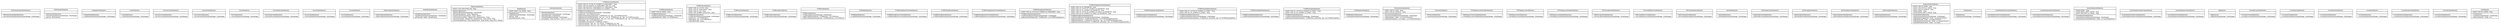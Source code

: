 #!/usr/local/bin/dot
#
# Class diagram 
# Generated by UMLGraph version R5_6-24-gf6e263 (http://www.umlgraph.org/)
#

digraph G {
	edge [fontname="arial",fontsize=10,labelfontname="arial",labelfontsize=10];
	node [fontname="arial",fontsize=10,shape=plaintext];
	nodesep=0.25;
	ranksep=0.5;
	// gov.sandia.cf.dao.impl.ARGParametersQoIOptionRepository
	c8665 [label=<<table title="gov.sandia.cf.dao.impl.ARGParametersQoIOptionRepository" border="0" cellborder="1" cellspacing="0" cellpadding="2" port="p" href="./ARGParametersQoIOptionRepository.html">
		<tr><td><table border="0" cellspacing="0" cellpadding="1">
<tr><td align="center" balign="center"> ARGParametersQoIOptionRepository </td></tr>
		</table></td></tr>
		<tr><td><table border="0" cellspacing="0" cellpadding="1">
<tr><td align="left" balign="left">  </td></tr>
		</table></td></tr>
		<tr><td><table border="0" cellspacing="0" cellpadding="1">
<tr><td align="left" balign="left"> + ARGParametersQoIOptionRepository() </td></tr>
<tr><td align="left" balign="left"> + ARGParametersQoIOptionRepository(entityManager : EntityManager) </td></tr>
		</table></td></tr>
		</table>>, URL="./ARGParametersQoIOptionRepository.html", fontname="arial", fontcolor="black", fontsize=10.0];
	// gov.sandia.cf.dao.impl.ARGParametersRepository
	c8666 [label=<<table title="gov.sandia.cf.dao.impl.ARGParametersRepository" border="0" cellborder="1" cellspacing="0" cellpadding="2" port="p" href="./ARGParametersRepository.html">
		<tr><td><table border="0" cellspacing="0" cellpadding="1">
<tr><td align="center" balign="center"> ARGParametersRepository </td></tr>
		</table></td></tr>
		<tr><td><table border="0" cellspacing="0" cellpadding="1">
<tr><td align="left" balign="left">  </td></tr>
		</table></td></tr>
		<tr><td><table border="0" cellspacing="0" cellpadding="1">
<tr><td align="left" balign="left"> + ARGParametersRepository() </td></tr>
<tr><td align="left" balign="left"> + ARGParametersRepository(entityManager : EntityManager) </td></tr>
<tr><td align="left" balign="left"> + getFirst() : ARGParameters </td></tr>
		</table></td></tr>
		</table>>, URL="./ARGParametersRepository.html", fontname="arial", fontcolor="black", fontsize=10.0];
	// gov.sandia.cf.dao.impl.ConfigurationFileRepository
	c8667 [label=<<table title="gov.sandia.cf.dao.impl.ConfigurationFileRepository" border="0" cellborder="1" cellspacing="0" cellpadding="2" port="p" href="./ConfigurationFileRepository.html">
		<tr><td><table border="0" cellspacing="0" cellpadding="1">
<tr><td align="center" balign="center"> ConfigurationFileRepository </td></tr>
		</table></td></tr>
		<tr><td><table border="0" cellspacing="0" cellpadding="1">
<tr><td align="left" balign="left">  </td></tr>
		</table></td></tr>
		<tr><td><table border="0" cellspacing="0" cellpadding="1">
<tr><td align="left" balign="left"> + ConfigurationFileRepository() </td></tr>
<tr><td align="left" balign="left"> + ConfigurationFileRepository(entityManager : EntityManager) </td></tr>
		</table></td></tr>
		</table>>, URL="./ConfigurationFileRepository.html", fontname="arial", fontcolor="black", fontsize=10.0];
	// gov.sandia.cf.dao.impl.CriterionRepository
	c8668 [label=<<table title="gov.sandia.cf.dao.impl.CriterionRepository" border="0" cellborder="1" cellspacing="0" cellpadding="2" port="p" href="./CriterionRepository.html">
		<tr><td><table border="0" cellspacing="0" cellpadding="1">
<tr><td align="center" balign="center"> CriterionRepository </td></tr>
		</table></td></tr>
		<tr><td><table border="0" cellspacing="0" cellpadding="1">
<tr><td align="left" balign="left">  </td></tr>
		</table></td></tr>
		<tr><td><table border="0" cellspacing="0" cellpadding="1">
<tr><td align="left" balign="left"> + CriterionRepository() </td></tr>
<tr><td align="left" balign="left"> + CriterionRepository(entityManager : EntityManager) </td></tr>
		</table></td></tr>
		</table>>, URL="./CriterionRepository.html", fontname="arial", fontcolor="black", fontsize=10.0];
	// gov.sandia.cf.dao.impl.DecisionConstraintRepository
	c8669 [label=<<table title="gov.sandia.cf.dao.impl.DecisionConstraintRepository" border="0" cellborder="1" cellspacing="0" cellpadding="2" port="p" href="./DecisionConstraintRepository.html">
		<tr><td><table border="0" cellspacing="0" cellpadding="1">
<tr><td align="center" balign="center"> DecisionConstraintRepository </td></tr>
		</table></td></tr>
		<tr><td><table border="0" cellspacing="0" cellpadding="1">
<tr><td align="left" balign="left">  </td></tr>
		</table></td></tr>
		<tr><td><table border="0" cellspacing="0" cellpadding="1">
<tr><td align="left" balign="left"> + DecisionConstraintRepository() </td></tr>
<tr><td align="left" balign="left"> + DecisionConstraintRepository(entityManager : EntityManager) </td></tr>
		</table></td></tr>
		</table>>, URL="./DecisionConstraintRepository.html", fontname="arial", fontcolor="black", fontsize=10.0];
	// gov.sandia.cf.dao.impl.DecisionParamRepository
	c8670 [label=<<table title="gov.sandia.cf.dao.impl.DecisionParamRepository" border="0" cellborder="1" cellspacing="0" cellpadding="2" port="p" href="./DecisionParamRepository.html">
		<tr><td><table border="0" cellspacing="0" cellpadding="1">
<tr><td align="center" balign="center"> DecisionParamRepository </td></tr>
		</table></td></tr>
		<tr><td><table border="0" cellspacing="0" cellpadding="1">
<tr><td align="left" balign="left">  </td></tr>
		</table></td></tr>
		<tr><td><table border="0" cellspacing="0" cellpadding="1">
<tr><td align="left" balign="left"> + DecisionParamRepository() </td></tr>
<tr><td align="left" balign="left"> + DecisionParamRepository(entityManager : EntityManager) </td></tr>
		</table></td></tr>
		</table>>, URL="./DecisionParamRepository.html", fontname="arial", fontcolor="black", fontsize=10.0];
	// gov.sandia.cf.dao.impl.DecisionRepository
	c8671 [label=<<table title="gov.sandia.cf.dao.impl.DecisionRepository" border="0" cellborder="1" cellspacing="0" cellpadding="2" port="p" href="./DecisionRepository.html">
		<tr><td><table border="0" cellspacing="0" cellpadding="1">
<tr><td align="center" balign="center"> DecisionRepository </td></tr>
		</table></td></tr>
		<tr><td><table border="0" cellspacing="0" cellpadding="1">
<tr><td align="left" balign="left">  </td></tr>
		</table></td></tr>
		<tr><td><table border="0" cellspacing="0" cellpadding="1">
<tr><td align="left" balign="left"> + DecisionRepository() </td></tr>
<tr><td align="left" balign="left"> + DecisionRepository(entityManager : EntityManager) </td></tr>
		</table></td></tr>
		</table>>, URL="./DecisionRepository.html", fontname="arial", fontcolor="black", fontsize=10.0];
	// gov.sandia.cf.dao.impl.DecisionSelectValueRepository
	c8672 [label=<<table title="gov.sandia.cf.dao.impl.DecisionSelectValueRepository" border="0" cellborder="1" cellspacing="0" cellpadding="2" port="p" href="./DecisionSelectValueRepository.html">
		<tr><td><table border="0" cellspacing="0" cellpadding="1">
<tr><td align="center" balign="center"> DecisionSelectValueRepository </td></tr>
		</table></td></tr>
		<tr><td><table border="0" cellspacing="0" cellpadding="1">
<tr><td align="left" balign="left">  </td></tr>
		</table></td></tr>
		<tr><td><table border="0" cellspacing="0" cellpadding="1">
<tr><td align="left" balign="left"> + DecisionSelectValueRepository() </td></tr>
<tr><td align="left" balign="left"> + DecisionSelectValueRepository(entityManager : EntityManager) </td></tr>
		</table></td></tr>
		</table>>, URL="./DecisionSelectValueRepository.html", fontname="arial", fontcolor="black", fontsize=10.0];
	// gov.sandia.cf.dao.impl.DecisionValueRepository
	c8673 [label=<<table title="gov.sandia.cf.dao.impl.DecisionValueRepository" border="0" cellborder="1" cellspacing="0" cellpadding="2" port="p" href="./DecisionValueRepository.html">
		<tr><td><table border="0" cellspacing="0" cellpadding="1">
<tr><td align="center" balign="center"> DecisionValueRepository </td></tr>
		</table></td></tr>
		<tr><td><table border="0" cellspacing="0" cellpadding="1">
<tr><td align="left" balign="left">  </td></tr>
		</table></td></tr>
		<tr><td><table border="0" cellspacing="0" cellpadding="1">
<tr><td align="left" balign="left"> + DecisionValueRepository() </td></tr>
<tr><td align="left" balign="left"> + DecisionValueRepository(entityManager : EntityManager) </td></tr>
		</table></td></tr>
		</table>>, URL="./DecisionValueRepository.html", fontname="arial", fontcolor="black", fontsize=10.0];
	// gov.sandia.cf.dao.impl.DocumentRepository
	c8674 [label=<<table title="gov.sandia.cf.dao.impl.DocumentRepository" border="0" cellborder="1" cellspacing="0" cellpadding="2" port="p" href="./DocumentRepository.html">
		<tr><td><table border="0" cellspacing="0" cellpadding="1">
<tr><td align="center" balign="center"> DocumentRepository </td></tr>
		</table></td></tr>
		<tr><td><table border="0" cellspacing="0" cellpadding="1">
<tr><td align="left" balign="left">  </td></tr>
		</table></td></tr>
		<tr><td><table border="0" cellspacing="0" cellpadding="1">
<tr><td align="left" balign="left"> + DocumentRepository() </td></tr>
<tr><td align="left" balign="left"> + DocumentRepository(entityManager : EntityManager) </td></tr>
		</table></td></tr>
		</table>>, URL="./DocumentRepository.html", fontname="arial", fontcolor="black", fontsize=10.0];
	// gov.sandia.cf.dao.impl.GlobalConfigurationRepository
	c8675 [label=<<table title="gov.sandia.cf.dao.impl.GlobalConfigurationRepository" border="0" cellborder="1" cellspacing="0" cellpadding="2" port="p" href="./GlobalConfigurationRepository.html">
		<tr><td><table border="0" cellspacing="0" cellpadding="1">
<tr><td align="center" balign="center"> GlobalConfigurationRepository </td></tr>
		</table></td></tr>
		<tr><td><table border="0" cellspacing="0" cellpadding="1">
<tr><td align="left" balign="left">  </td></tr>
		</table></td></tr>
		<tr><td><table border="0" cellspacing="0" cellpadding="1">
<tr><td align="left" balign="left"> + GlobalConfigurationRepository() </td></tr>
<tr><td align="left" balign="left"> + GlobalConfigurationRepository(entityManager : EntityManager) </td></tr>
		</table></td></tr>
		</table>>, URL="./GlobalConfigurationRepository.html", fontname="arial", fontcolor="black", fontsize=10.0];
	// gov.sandia.cf.dao.impl.IntendedPurposeRepository
	c8676 [label=<<table title="gov.sandia.cf.dao.impl.IntendedPurposeRepository" border="0" cellborder="1" cellspacing="0" cellpadding="2" port="p" href="./IntendedPurposeRepository.html">
		<tr><td><table border="0" cellspacing="0" cellpadding="1">
<tr><td align="center" balign="center"> IntendedPurposeRepository </td></tr>
		</table></td></tr>
		<tr><td><table border="0" cellspacing="0" cellpadding="1">
<tr><td align="left" balign="left">  </td></tr>
		</table></td></tr>
		<tr><td><table border="0" cellspacing="0" cellpadding="1">
<tr><td align="left" balign="left"> + IntendedPurposeRepository() </td></tr>
<tr><td align="left" balign="left"> + IntendedPurposeRepository(entityManager : EntityManager) </td></tr>
<tr><td align="left" balign="left"> + getFirst(model : Model) : IntendedPurpose </td></tr>
		</table></td></tr>
		</table>>, URL="./IntendedPurposeRepository.html", fontname="arial", fontcolor="black", fontsize=10.0];
	// gov.sandia.cf.dao.impl.MigrationLogRepository
	c8677 [label=<<table title="gov.sandia.cf.dao.impl.MigrationLogRepository" border="0" cellborder="1" cellspacing="0" cellpadding="2" port="p" href="./MigrationLogRepository.html">
		<tr><td><table border="0" cellspacing="0" cellpadding="1">
<tr><td align="center" balign="center"> MigrationLogRepository </td></tr>
		</table></td></tr>
		<tr><td><table border="0" cellspacing="0" cellpadding="1">
<tr><td align="left" balign="left"> + SELECT_LAST_EXECUTION_LOG : String </td></tr>
		</table></td></tr>
		<tr><td><table border="0" cellspacing="0" cellpadding="1">
<tr><td align="left" balign="left"> + MigrationLogRepository() </td></tr>
<tr><td align="left" balign="left"> + MigrationLogRepository(entityManager : EntityManager) </td></tr>
<tr><td align="left" balign="left"> + getScriptLog(scriptName : String) : MigrationLog </td></tr>
<tr><td align="left" balign="left"> + isLastExecutionInError(scriptName : String) : Boolean </td></tr>
<tr><td align="left" balign="left"> + markTaskAsExecuted(task : IMigrationTask, databaseVersion : String) </td></tr>
<tr><td align="left" balign="left"> + markTaskInError(task : IMigrationTask, databaseVersion : String, errorlog : String) </td></tr>
<tr><td align="left" balign="left"> + insertScriptLog(taskName : String, databaseVersion : String, errorlog : String, inError : Boolean) </td></tr>
		</table></td></tr>
		</table>>, URL="./MigrationLogRepository.html", fontname="arial", fontcolor="black", fontsize=10.0];
	// gov.sandia.cf.dao.impl.ModelRepository
	c8678 [label=<<table title="gov.sandia.cf.dao.impl.ModelRepository" border="0" cellborder="1" cellspacing="0" cellpadding="2" port="p" href="./ModelRepository.html">
		<tr><td><table border="0" cellspacing="0" cellpadding="1">
<tr><td align="center" balign="center"> ModelRepository </td></tr>
		</table></td></tr>
		<tr><td><table border="0" cellspacing="0" cellpadding="1">
<tr><td align="left" balign="left"> + QUERY_SELECT_ALL_MODEL : String </td></tr>
		</table></td></tr>
		<tr><td><table border="0" cellspacing="0" cellpadding="1">
<tr><td align="left" balign="left"> + ModelRepository() </td></tr>
<tr><td align="left" balign="left"> + ModelRepository(entityManager : EntityManager) </td></tr>
<tr><td align="left" balign="left"> + getFirst() : Model </td></tr>
<tr><td align="left" balign="left"> + getDatabaseVersion() : String </td></tr>
		</table></td></tr>
		</table>>, URL="./ModelRepository.html", fontname="arial", fontcolor="black", fontsize=10.0];
	// gov.sandia.cf.dao.impl.NativeQueryRepository
	c8679 [label=<<table title="gov.sandia.cf.dao.impl.NativeQueryRepository" border="0" cellborder="1" cellspacing="0" cellpadding="2" port="p" href="./NativeQueryRepository.html">
		<tr><td><table border="0" cellspacing="0" cellpadding="1">
<tr><td align="center" balign="center"> NativeQueryRepository </td></tr>
		</table></td></tr>
		<tr><td><table border="0" cellspacing="0" cellpadding="1">
<tr><td align="left" balign="left">  </td></tr>
		</table></td></tr>
		<tr><td><table border="0" cellspacing="0" cellpadding="1">
<tr><td align="left" balign="left"> + NativeQueryRepository() </td></tr>
<tr><td align="left" balign="left"> + NativeQueryRepository(entityManager : EntityManager) </td></tr>
<tr><td align="left" balign="left"> + getEntityManager() : EntityManager </td></tr>
<tr><td align="left" balign="left"> + setEntityManager(entityManager : EntityManager) </td></tr>
<tr><td align="left" balign="left"> + execute(query : String, resultClass : Class&lt;?&gt;) : List&lt;?&gt; </td></tr>
		</table></td></tr>
		</table>>, URL="./NativeQueryRepository.html", fontname="arial", fontcolor="black", fontsize=10.0];
	// gov.sandia.cf.dao.impl.PCMMAssessmentRepository
	c8680 [label=<<table title="gov.sandia.cf.dao.impl.PCMMAssessmentRepository" border="0" cellborder="1" cellspacing="0" cellpadding="2" port="p" href="./PCMMAssessmentRepository.html">
		<tr><td><table border="0" cellspacing="0" cellpadding="1">
<tr><td align="center" balign="center"> PCMMAssessmentRepository </td></tr>
		</table></td></tr>
		<tr><td><table border="0" cellspacing="0" cellpadding="1">
<tr><td align="left" balign="left"> + QUERY_FIND_ALL_ACTIVE_BY_ELEMENT_IN_SUBELEMENT : String </td></tr>
<tr><td align="left" balign="left"> + QUERY_FIND_BY_ELEMENT_IN_SUBELEMENT_AND_TAG : String </td></tr>
<tr><td align="left" balign="left"> + QUERY_FIND_MULTIPLE_ASSESSMENTS_BY_SUBELEMENT : String </td></tr>
<tr><td align="left" balign="left"> + QUERY_FIND_MULTIPLE_ASSESSMENTS_BY_ELEMENT : String </td></tr>
		</table></td></tr>
		<tr><td><table border="0" cellspacing="0" cellpadding="1">
<tr><td align="left" balign="left"> + PCMMAssessmentRepository() </td></tr>
<tr><td align="left" balign="left"> + PCMMAssessmentRepository(entityManager : EntityManager) </td></tr>
<tr><td align="left" balign="left"> + findAllActive() : List&lt;PCMMAssessment&gt; </td></tr>
<tr><td align="left" balign="left"> + findByElementAndTagInSubelement(elt : PCMMElement, tag : Tag) : List&lt;PCMMAssessment&gt; </td></tr>
<tr><td align="left" balign="left"> + findByRoleAndUserAndEltAndTag(role : Role, user : User, elt : PCMMElement, tag : Tag) : List&lt;PCMMAssessment&gt; </td></tr>
<tr><td align="left" balign="left"> + findByRoleAndUserAndSubeltAndTag(role : Role, user : User, subelt : PCMMSubelement, tag : Tag) : List&lt;PCMMAssessment&gt; </td></tr>
<tr><td align="left" balign="left"> + findByTag(tag : Tag) : List&lt;PCMMAssessment&gt; </td></tr>
<tr><td align="left" balign="left"> + clearMultipleAssessment(mode : PCMMMode) : boolean </td></tr>
<tr><td align="left" balign="left"> + clearAssessment(role : Role, user : User, element : PCMMElement, tag : Tag) </td></tr>
<tr><td align="left" balign="left"> + clearAssessment(role : Role, user : User, subelement : PCMMSubelement, tag : Tag) </td></tr>
		</table></td></tr>
		</table>>, URL="./PCMMAssessmentRepository.html", fontname="arial", fontcolor="black", fontsize=10.0];
	// gov.sandia.cf.dao.impl.PCMMElementRepository
	c8681 [label=<<table title="gov.sandia.cf.dao.impl.PCMMElementRepository" border="0" cellborder="1" cellspacing="0" cellpadding="2" port="p" href="./PCMMElementRepository.html">
		<tr><td><table border="0" cellspacing="0" cellpadding="1">
<tr><td align="center" balign="center"> PCMMElementRepository </td></tr>
		</table></td></tr>
		<tr><td><table border="0" cellspacing="0" cellpadding="1">
<tr><td align="left" balign="left"> + QUERY_FIND_BY_MODEL : String </td></tr>
		</table></td></tr>
		<tr><td><table border="0" cellspacing="0" cellpadding="1">
<tr><td align="left" balign="left"> + PCMMElementRepository() </td></tr>
<tr><td align="left" balign="left"> + PCMMElementRepository(entityManager : EntityManager) </td></tr>
<tr><td align="left" balign="left"> + findByModel(model : Model) : List&lt;PCMMElement&gt; </td></tr>
		</table></td></tr>
		</table>>, URL="./PCMMElementRepository.html", fontname="arial", fontcolor="black", fontsize=10.0];
	// gov.sandia.cf.dao.impl.PCMMEvidenceRepository
	c8682 [label=<<table title="gov.sandia.cf.dao.impl.PCMMEvidenceRepository" border="0" cellborder="1" cellspacing="0" cellpadding="2" port="p" href="./PCMMEvidenceRepository.html">
		<tr><td><table border="0" cellspacing="0" cellpadding="1">
<tr><td align="center" balign="center"> PCMMEvidenceRepository </td></tr>
		</table></td></tr>
		<tr><td><table border="0" cellspacing="0" cellpadding="1">
<tr><td align="left" balign="left"> + QUERY_FIND_ALL_ACTIVE : String </td></tr>
<tr><td align="left" balign="left"> + QUERY_FIND_BY_SUBELEMENT : String </td></tr>
<tr><td align="left" balign="left"> + QUERY_FIND_BY_TAG : String </td></tr>
<tr><td align="left" balign="left"> + QUERY_FIND_NUMBER_DUPLICATES : String </td></tr>
		</table></td></tr>
		<tr><td><table border="0" cellspacing="0" cellpadding="1">
<tr><td align="left" balign="left"> + PCMMEvidenceRepository() </td></tr>
<tr><td align="left" balign="left"> + PCMMEvidenceRepository(entityManager : EntityManager) </td></tr>
<tr><td align="left" balign="left"> + findAllActive() : List&lt;PCMMEvidence&gt; </td></tr>
<tr><td align="left" balign="left"> + findByTag(tag : Tag) : List&lt;PCMMEvidence&gt; </td></tr>
<tr><td align="left" balign="left"> + clearEvidencePath() : boolean </td></tr>
		</table></td></tr>
		</table>>, URL="./PCMMEvidenceRepository.html", fontname="arial", fontcolor="black", fontsize=10.0];
	// gov.sandia.cf.dao.impl.PCMMLevelColorRepository
	c8683 [label=<<table title="gov.sandia.cf.dao.impl.PCMMLevelColorRepository" border="0" cellborder="1" cellspacing="0" cellpadding="2" port="p" href="./PCMMLevelColorRepository.html">
		<tr><td><table border="0" cellspacing="0" cellpadding="1">
<tr><td align="center" balign="center"> PCMMLevelColorRepository </td></tr>
		</table></td></tr>
		<tr><td><table border="0" cellspacing="0" cellpadding="1">
<tr><td align="left" balign="left">  </td></tr>
		</table></td></tr>
		<tr><td><table border="0" cellspacing="0" cellpadding="1">
<tr><td align="left" balign="left"> + PCMMLevelColorRepository() </td></tr>
<tr><td align="left" balign="left"> + PCMMLevelColorRepository(entityManager : EntityManager) </td></tr>
		</table></td></tr>
		</table>>, URL="./PCMMLevelColorRepository.html", fontname="arial", fontcolor="black", fontsize=10.0];
	// gov.sandia.cf.dao.impl.PCMMLevelDescRepository
	c8684 [label=<<table title="gov.sandia.cf.dao.impl.PCMMLevelDescRepository" border="0" cellborder="1" cellspacing="0" cellpadding="2" port="p" href="./PCMMLevelDescRepository.html">
		<tr><td><table border="0" cellspacing="0" cellpadding="1">
<tr><td align="center" balign="center"> PCMMLevelDescRepository </td></tr>
		</table></td></tr>
		<tr><td><table border="0" cellspacing="0" cellpadding="1">
<tr><td align="left" balign="left">  </td></tr>
		</table></td></tr>
		<tr><td><table border="0" cellspacing="0" cellpadding="1">
<tr><td align="left" balign="left"> + PCMMLevelDescRepository() </td></tr>
<tr><td align="left" balign="left"> + PCMMLevelDescRepository(entityManager : EntityManager) </td></tr>
		</table></td></tr>
		</table>>, URL="./PCMMLevelDescRepository.html", fontname="arial", fontcolor="black", fontsize=10.0];
	// gov.sandia.cf.dao.impl.PCMMLevelRepository
	c8685 [label=<<table title="gov.sandia.cf.dao.impl.PCMMLevelRepository" border="0" cellborder="1" cellspacing="0" cellpadding="2" port="p" href="./PCMMLevelRepository.html">
		<tr><td><table border="0" cellspacing="0" cellpadding="1">
<tr><td align="center" balign="center"> PCMMLevelRepository </td></tr>
		</table></td></tr>
		<tr><td><table border="0" cellspacing="0" cellpadding="1">
<tr><td align="left" balign="left">  </td></tr>
		</table></td></tr>
		<tr><td><table border="0" cellspacing="0" cellpadding="1">
<tr><td align="left" balign="left"> + PCMMLevelRepository() </td></tr>
<tr><td align="left" balign="left"> + PCMMLevelRepository(entityManager : EntityManager) </td></tr>
<tr><td align="left" balign="left"> + findByPCMMElement(element : PCMMElement) : List&lt;PCMMLevel&gt; </td></tr>
<tr><td align="left" balign="left"> + findByPCMMSubelement(subelement : PCMMSubelement) : List&lt;PCMMLevel&gt; </td></tr>
		</table></td></tr>
		</table>>, URL="./PCMMLevelRepository.html", fontname="arial", fontcolor="black", fontsize=10.0];
	// gov.sandia.cf.dao.impl.PCMMOptionRepository
	c8686 [label=<<table title="gov.sandia.cf.dao.impl.PCMMOptionRepository" border="0" cellborder="1" cellspacing="0" cellpadding="2" port="p" href="./PCMMOptionRepository.html">
		<tr><td><table border="0" cellspacing="0" cellpadding="1">
<tr><td align="center" balign="center"> PCMMOptionRepository </td></tr>
		</table></td></tr>
		<tr><td><table border="0" cellspacing="0" cellpadding="1">
<tr><td align="left" balign="left">  </td></tr>
		</table></td></tr>
		<tr><td><table border="0" cellspacing="0" cellpadding="1">
<tr><td align="left" balign="left"> + PCMMOptionRepository() </td></tr>
<tr><td align="left" balign="left"> + PCMMOptionRepository(entityManager : EntityManager) </td></tr>
		</table></td></tr>
		</table>>, URL="./PCMMOptionRepository.html", fontname="arial", fontcolor="black", fontsize=10.0];
	// gov.sandia.cf.dao.impl.PCMMPlanningParamConstraintRepository
	c8687 [label=<<table title="gov.sandia.cf.dao.impl.PCMMPlanningParamConstraintRepository" border="0" cellborder="1" cellspacing="0" cellpadding="2" port="p" href="./PCMMPlanningParamConstraintRepository.html">
		<tr><td><table border="0" cellspacing="0" cellpadding="1">
<tr><td align="center" balign="center"> PCMMPlanningParamConstraintRepository </td></tr>
		</table></td></tr>
		<tr><td><table border="0" cellspacing="0" cellpadding="1">
<tr><td align="left" balign="left">  </td></tr>
		</table></td></tr>
		<tr><td><table border="0" cellspacing="0" cellpadding="1">
<tr><td align="left" balign="left"> + PCMMPlanningParamConstraintRepository() </td></tr>
<tr><td align="left" balign="left"> + PCMMPlanningParamConstraintRepository(entityManager : EntityManager) </td></tr>
		</table></td></tr>
		</table>>, URL="./PCMMPlanningParamConstraintRepository.html", fontname="arial", fontcolor="black", fontsize=10.0];
	// gov.sandia.cf.dao.impl.PCMMPlanningParamRepository
	c8688 [label=<<table title="gov.sandia.cf.dao.impl.PCMMPlanningParamRepository" border="0" cellborder="1" cellspacing="0" cellpadding="2" port="p" href="./PCMMPlanningParamRepository.html">
		<tr><td><table border="0" cellspacing="0" cellpadding="1">
<tr><td align="center" balign="center"> PCMMPlanningParamRepository </td></tr>
		</table></td></tr>
		<tr><td><table border="0" cellspacing="0" cellpadding="1">
<tr><td align="left" balign="left">  </td></tr>
		</table></td></tr>
		<tr><td><table border="0" cellspacing="0" cellpadding="1">
<tr><td align="left" balign="left"> + PCMMPlanningParamRepository() </td></tr>
<tr><td align="left" balign="left"> + PCMMPlanningParamRepository(entityManager : EntityManager) </td></tr>
		</table></td></tr>
		</table>>, URL="./PCMMPlanningParamRepository.html", fontname="arial", fontcolor="black", fontsize=10.0];
	// gov.sandia.cf.dao.impl.PCMMPlanningQuestionConstraintRepository
	c8689 [label=<<table title="gov.sandia.cf.dao.impl.PCMMPlanningQuestionConstraintRepository" border="0" cellborder="1" cellspacing="0" cellpadding="2" port="p" href="./PCMMPlanningQuestionConstraintRepository.html">
		<tr><td><table border="0" cellspacing="0" cellpadding="1">
<tr><td align="center" balign="center"> PCMMPlanningQuestionConstraintRepository </td></tr>
		</table></td></tr>
		<tr><td><table border="0" cellspacing="0" cellpadding="1">
<tr><td align="left" balign="left">  </td></tr>
		</table></td></tr>
		<tr><td><table border="0" cellspacing="0" cellpadding="1">
<tr><td align="left" balign="left"> + PCMMPlanningQuestionConstraintRepository() </td></tr>
<tr><td align="left" balign="left"> + PCMMPlanningQuestionConstraintRepository(entityManager : EntityManager) </td></tr>
		</table></td></tr>
		</table>>, URL="./PCMMPlanningQuestionConstraintRepository.html", fontname="arial", fontcolor="black", fontsize=10.0];
	// gov.sandia.cf.dao.impl.PCMMPlanningQuestionRepository
	c8690 [label=<<table title="gov.sandia.cf.dao.impl.PCMMPlanningQuestionRepository" border="0" cellborder="1" cellspacing="0" cellpadding="2" port="p" href="./PCMMPlanningQuestionRepository.html">
		<tr><td><table border="0" cellspacing="0" cellpadding="1">
<tr><td align="center" balign="center"> PCMMPlanningQuestionRepository </td></tr>
		</table></td></tr>
		<tr><td><table border="0" cellspacing="0" cellpadding="1">
<tr><td align="left" balign="left"> + QUERY_FIND_ALL_ACTIVE_BY_ELEMENT_IN_SUBELEMENT : String </td></tr>
		</table></td></tr>
		<tr><td><table border="0" cellspacing="0" cellpadding="1">
<tr><td align="left" balign="left"> + PCMMPlanningQuestionRepository() </td></tr>
<tr><td align="left" balign="left"> + PCMMPlanningQuestionRepository(entityManager : EntityManager) </td></tr>
<tr><td align="left" balign="left"> + findByElementInSubelement(elt : PCMMElement) : List&lt;PCMMPlanningQuestion&gt; </td></tr>
		</table></td></tr>
		</table>>, URL="./PCMMPlanningQuestionRepository.html", fontname="arial", fontcolor="black", fontsize=10.0];
	// gov.sandia.cf.dao.impl.PCMMPlanningQuestionValueRepository
	c8691 [label=<<table title="gov.sandia.cf.dao.impl.PCMMPlanningQuestionValueRepository" border="0" cellborder="1" cellspacing="0" cellpadding="2" port="p" href="./PCMMPlanningQuestionValueRepository.html">
		<tr><td><table border="0" cellspacing="0" cellpadding="1">
<tr><td align="center" balign="center"> PCMMPlanningQuestionValueRepository </td></tr>
		</table></td></tr>
		<tr><td><table border="0" cellspacing="0" cellpadding="1">
<tr><td align="left" balign="left"> + QUERY_FIND_ALL_BY_PARAMETER : String </td></tr>
<tr><td align="left" balign="left"> + QUERY_FIND_ALL_ACTIVE_BY_ELEMENT_IN_PARAMETER : String </td></tr>
<tr><td align="left" balign="left"> + QUERY_FIND_ALL_BY_ELEMENT_IN_PARAMETER : String </td></tr>
<tr><td align="left" balign="left"> + QUERY_FIND_ALL_ACTIVE_BY_ELEMENT_IN_SUBELT_IN_PARAMETER : String </td></tr>
<tr><td align="left" balign="left"> + QUERY_FIND_ALL_BY_ELEMENT_IN_SUBELT_IN_PARAMETER : String </td></tr>
		</table></td></tr>
		<tr><td><table border="0" cellspacing="0" cellpadding="1">
<tr><td align="left" balign="left"> + PCMMPlanningQuestionValueRepository() </td></tr>
<tr><td align="left" balign="left"> + PCMMPlanningQuestionValueRepository(entityManager : EntityManager) </td></tr>
<tr><td align="left" balign="left"> + findByQuestion(question : PCMMPlanningQuestion) : List&lt;PCMMPlanningQuestionValue&gt; </td></tr>
<tr><td align="left" balign="left"> + findByElement(element : PCMMElement, selectedTag : Tag) : List&lt;PCMMPlanningQuestionValue&gt; </td></tr>
<tr><td align="left" balign="left"> + findByElementInSubelement(element : PCMMElement, selectedTag : Tag) : List&lt;PCMMPlanningQuestionValue&gt; </td></tr>
		</table></td></tr>
		</table>>, URL="./PCMMPlanningQuestionValueRepository.html", fontname="arial", fontcolor="black", fontsize=10.0];
	// gov.sandia.cf.dao.impl.PCMMPlanningSelectValueRepository
	c8692 [label=<<table title="gov.sandia.cf.dao.impl.PCMMPlanningSelectValueRepository" border="0" cellborder="1" cellspacing="0" cellpadding="2" port="p" href="./PCMMPlanningSelectValueRepository.html">
		<tr><td><table border="0" cellspacing="0" cellpadding="1">
<tr><td align="center" balign="center"> PCMMPlanningSelectValueRepository </td></tr>
		</table></td></tr>
		<tr><td><table border="0" cellspacing="0" cellpadding="1">
<tr><td align="left" balign="left">  </td></tr>
		</table></td></tr>
		<tr><td><table border="0" cellspacing="0" cellpadding="1">
<tr><td align="left" balign="left"> + PCMMPlanningSelectValueRepository() </td></tr>
<tr><td align="left" balign="left"> + PCMMPlanningSelectValueRepository(entityManager : EntityManager) </td></tr>
		</table></td></tr>
		</table>>, URL="./PCMMPlanningSelectValueRepository.html", fontname="arial", fontcolor="black", fontsize=10.0];
	// gov.sandia.cf.dao.impl.PCMMPlanningTableItemRepository
	c8693 [label=<<table title="gov.sandia.cf.dao.impl.PCMMPlanningTableItemRepository" border="0" cellborder="1" cellspacing="0" cellpadding="2" port="p" href="./PCMMPlanningTableItemRepository.html">
		<tr><td><table border="0" cellspacing="0" cellpadding="1">
<tr><td align="center" balign="center"> PCMMPlanningTableItemRepository </td></tr>
		</table></td></tr>
		<tr><td><table border="0" cellspacing="0" cellpadding="1">
<tr><td align="left" balign="left"> + QUERY_FIND_ALL_ACTIVE_BY_ELEMENT_IN_SUBELT : String </td></tr>
<tr><td align="left" balign="left"> + QUERY_FIND_ALL_BY_ELEMENT_IN_SUBELT : String </td></tr>
		</table></td></tr>
		<tr><td><table border="0" cellspacing="0" cellpadding="1">
<tr><td align="left" balign="left"> + PCMMPlanningTableItemRepository() </td></tr>
<tr><td align="left" balign="left"> + PCMMPlanningTableItemRepository(entityManager : EntityManager) </td></tr>
<tr><td align="left" balign="left"> + findByElementInSubelement(element : PCMMElement, selectedTag : Tag) : List&lt;PCMMPlanningTableItem&gt; </td></tr>
		</table></td></tr>
		</table>>, URL="./PCMMPlanningTableItemRepository.html", fontname="arial", fontcolor="black", fontsize=10.0];
	// gov.sandia.cf.dao.impl.PCMMPlanningTableValueRepository
	c8694 [label=<<table title="gov.sandia.cf.dao.impl.PCMMPlanningTableValueRepository" border="0" cellborder="1" cellspacing="0" cellpadding="2" port="p" href="./PCMMPlanningTableValueRepository.html">
		<tr><td><table border="0" cellspacing="0" cellpadding="1">
<tr><td align="center" balign="center"> PCMMPlanningTableValueRepository </td></tr>
		</table></td></tr>
		<tr><td><table border="0" cellspacing="0" cellpadding="1">
<tr><td align="left" balign="left">  </td></tr>
		</table></td></tr>
		<tr><td><table border="0" cellspacing="0" cellpadding="1">
<tr><td align="left" balign="left"> + PCMMPlanningTableValueRepository() </td></tr>
<tr><td align="left" balign="left"> + PCMMPlanningTableValueRepository(entityManager : EntityManager) </td></tr>
		</table></td></tr>
		</table>>, URL="./PCMMPlanningTableValueRepository.html", fontname="arial", fontcolor="black", fontsize=10.0];
	// gov.sandia.cf.dao.impl.PCMMPlanningValueRepository
	c8695 [label=<<table title="gov.sandia.cf.dao.impl.PCMMPlanningValueRepository" border="0" cellborder="1" cellspacing="0" cellpadding="2" port="p" href="./PCMMPlanningValueRepository.html">
		<tr><td><table border="0" cellspacing="0" cellpadding="1">
<tr><td align="center" balign="center"> PCMMPlanningValueRepository </td></tr>
		</table></td></tr>
		<tr><td><table border="0" cellspacing="0" cellpadding="1">
<tr><td align="left" balign="left"> + QUERY_FIND_ALL_ACTIVE_BY_ELEMENT_IN_SUBELT : String </td></tr>
<tr><td align="left" balign="left"> + QUERY_FIND_ALL_BY_ELEMENT_IN_SUBELT : String </td></tr>
		</table></td></tr>
		<tr><td><table border="0" cellspacing="0" cellpadding="1">
<tr><td align="left" balign="left"> + PCMMPlanningValueRepository() </td></tr>
<tr><td align="left" balign="left"> + PCMMPlanningValueRepository(entityManager : EntityManager) </td></tr>
<tr><td align="left" balign="left"> + findByElementInSubelement(element : PCMMElement, selectedTag : Tag) : List&lt;PCMMPlanningValue&gt; </td></tr>
		</table></td></tr>
		</table>>, URL="./PCMMPlanningValueRepository.html", fontname="arial", fontcolor="black", fontsize=10.0];
	// gov.sandia.cf.dao.impl.PCMMSubelementRepository
	c8696 [label=<<table title="gov.sandia.cf.dao.impl.PCMMSubelementRepository" border="0" cellborder="1" cellspacing="0" cellpadding="2" port="p" href="./PCMMSubelementRepository.html">
		<tr><td><table border="0" cellspacing="0" cellpadding="1">
<tr><td align="center" balign="center"> PCMMSubelementRepository </td></tr>
		</table></td></tr>
		<tr><td><table border="0" cellspacing="0" cellpadding="1">
<tr><td align="left" balign="left">  </td></tr>
		</table></td></tr>
		<tr><td><table border="0" cellspacing="0" cellpadding="1">
<tr><td align="left" balign="left"> + PCMMSubelementRepository() </td></tr>
<tr><td align="left" balign="left"> + PCMMSubelementRepository(entityManager : EntityManager) </td></tr>
		</table></td></tr>
		</table>>, URL="./PCMMSubelementRepository.html", fontname="arial", fontcolor="black", fontsize=10.0];
	// gov.sandia.cf.dao.impl.PhenomenonGroupRepository
	c8697 [label=<<table title="gov.sandia.cf.dao.impl.PhenomenonGroupRepository" border="0" cellborder="1" cellspacing="0" cellpadding="2" port="p" href="./PhenomenonGroupRepository.html">
		<tr><td><table border="0" cellspacing="0" cellpadding="1">
<tr><td align="center" balign="center"> PhenomenonGroupRepository </td></tr>
		</table></td></tr>
		<tr><td><table border="0" cellspacing="0" cellpadding="1">
<tr><td align="left" balign="left"> + QUERY_FIND_BY_QOIID : String </td></tr>
<tr><td align="left" balign="left"> + QUERY_FIND_BY_QOIIDLIST : String </td></tr>
		</table></td></tr>
		<tr><td><table border="0" cellspacing="0" cellpadding="1">
<tr><td align="left" balign="left"> + PhenomenonGroupRepository() </td></tr>
<tr><td align="left" balign="left"> + PhenomenonGroupRepository(entityManager : EntityManager) </td></tr>
<tr><td align="left" balign="left"> + findByQoiId(qoiId : Integer) : List&lt;PhenomenonGroup&gt; </td></tr>
<tr><td align="left" balign="left"> + findByQoiIdList(qoiIdList : List&lt;Integer&gt;) : List&lt;PhenomenonGroup&gt; </td></tr>
		</table></td></tr>
		</table>>, URL="./PhenomenonGroupRepository.html", fontname="arial", fontcolor="black", fontsize=10.0];
	// gov.sandia.cf.dao.impl.PhenomenonRepository
	c8698 [label=<<table title="gov.sandia.cf.dao.impl.PhenomenonRepository" border="0" cellborder="1" cellspacing="0" cellpadding="2" port="p" href="./PhenomenonRepository.html">
		<tr><td><table border="0" cellspacing="0" cellpadding="1">
<tr><td align="center" balign="center"> PhenomenonRepository </td></tr>
		</table></td></tr>
		<tr><td><table border="0" cellspacing="0" cellpadding="1">
<tr><td align="left" balign="left">  </td></tr>
		</table></td></tr>
		<tr><td><table border="0" cellspacing="0" cellpadding="1">
<tr><td align="left" balign="left"> + PhenomenonRepository() </td></tr>
<tr><td align="left" balign="left"> + PhenomenonRepository(entityManager : EntityManager) </td></tr>
		</table></td></tr>
		</table>>, URL="./PhenomenonRepository.html", fontname="arial", fontcolor="black", fontsize=10.0];
	// gov.sandia.cf.dao.impl.PIRTAdequacyColumnGuidelineRepository
	c8699 [label=<<table title="gov.sandia.cf.dao.impl.PIRTAdequacyColumnGuidelineRepository" border="0" cellborder="1" cellspacing="0" cellpadding="2" port="p" href="./PIRTAdequacyColumnGuidelineRepository.html">
		<tr><td><table border="0" cellspacing="0" cellpadding="1">
<tr><td align="center" balign="center"> PIRTAdequacyColumnGuidelineRepository </td></tr>
		</table></td></tr>
		<tr><td><table border="0" cellspacing="0" cellpadding="1">
<tr><td align="left" balign="left">  </td></tr>
		</table></td></tr>
		<tr><td><table border="0" cellspacing="0" cellpadding="1">
<tr><td align="left" balign="left"> + PIRTAdequacyColumnGuidelineRepository() </td></tr>
<tr><td align="left" balign="left"> + PIRTAdequacyColumnGuidelineRepository(entityManager : EntityManager) </td></tr>
		</table></td></tr>
		</table>>, URL="./PIRTAdequacyColumnGuidelineRepository.html", fontname="arial", fontcolor="black", fontsize=10.0];
	// gov.sandia.cf.dao.impl.PIRTAdequacyColumnRepository
	c8700 [label=<<table title="gov.sandia.cf.dao.impl.PIRTAdequacyColumnRepository" border="0" cellborder="1" cellspacing="0" cellpadding="2" port="p" href="./PIRTAdequacyColumnRepository.html">
		<tr><td><table border="0" cellspacing="0" cellpadding="1">
<tr><td align="center" balign="center"> PIRTAdequacyColumnRepository </td></tr>
		</table></td></tr>
		<tr><td><table border="0" cellspacing="0" cellpadding="1">
<tr><td align="left" balign="left">  </td></tr>
		</table></td></tr>
		<tr><td><table border="0" cellspacing="0" cellpadding="1">
<tr><td align="left" balign="left"> + PIRTAdequacyColumnRepository() </td></tr>
<tr><td align="left" balign="left"> + PIRTAdequacyColumnRepository(entityManager : EntityManager) </td></tr>
		</table></td></tr>
		</table>>, URL="./PIRTAdequacyColumnRepository.html", fontname="arial", fontcolor="black", fontsize=10.0];
	// gov.sandia.cf.dao.impl.PIRTAdequacyLevelGuidelineRepository
	c8701 [label=<<table title="gov.sandia.cf.dao.impl.PIRTAdequacyLevelGuidelineRepository" border="0" cellborder="1" cellspacing="0" cellpadding="2" port="p" href="./PIRTAdequacyLevelGuidelineRepository.html">
		<tr><td><table border="0" cellspacing="0" cellpadding="1">
<tr><td align="center" balign="center"> PIRTAdequacyLevelGuidelineRepository </td></tr>
		</table></td></tr>
		<tr><td><table border="0" cellspacing="0" cellpadding="1">
<tr><td align="left" balign="left">  </td></tr>
		</table></td></tr>
		<tr><td><table border="0" cellspacing="0" cellpadding="1">
<tr><td align="left" balign="left"> + PIRTAdequacyLevelGuidelineRepository() </td></tr>
<tr><td align="left" balign="left"> + PIRTAdequacyLevelGuidelineRepository(entityManager : EntityManager) </td></tr>
		</table></td></tr>
		</table>>, URL="./PIRTAdequacyLevelGuidelineRepository.html", fontname="arial", fontcolor="black", fontsize=10.0];
	// gov.sandia.cf.dao.impl.PIRTDescriptionHeaderRepository
	c8702 [label=<<table title="gov.sandia.cf.dao.impl.PIRTDescriptionHeaderRepository" border="0" cellborder="1" cellspacing="0" cellpadding="2" port="p" href="./PIRTDescriptionHeaderRepository.html">
		<tr><td><table border="0" cellspacing="0" cellpadding="1">
<tr><td align="center" balign="center"> PIRTDescriptionHeaderRepository </td></tr>
		</table></td></tr>
		<tr><td><table border="0" cellspacing="0" cellpadding="1">
<tr><td align="left" balign="left">  </td></tr>
		</table></td></tr>
		<tr><td><table border="0" cellspacing="0" cellpadding="1">
<tr><td align="left" balign="left"> + PIRTDescriptionHeaderRepository() </td></tr>
<tr><td align="left" balign="left"> + PIRTDescriptionHeaderRepository(entityManager : EntityManager) </td></tr>
		</table></td></tr>
		</table>>, URL="./PIRTDescriptionHeaderRepository.html", fontname="arial", fontcolor="black", fontsize=10.0];
	// gov.sandia.cf.dao.impl.PIRTLevelDifferenceColorRepository
	c8703 [label=<<table title="gov.sandia.cf.dao.impl.PIRTLevelDifferenceColorRepository" border="0" cellborder="1" cellspacing="0" cellpadding="2" port="p" href="./PIRTLevelDifferenceColorRepository.html">
		<tr><td><table border="0" cellspacing="0" cellpadding="1">
<tr><td align="center" balign="center"> PIRTLevelDifferenceColorRepository </td></tr>
		</table></td></tr>
		<tr><td><table border="0" cellspacing="0" cellpadding="1">
<tr><td align="left" balign="left">  </td></tr>
		</table></td></tr>
		<tr><td><table border="0" cellspacing="0" cellpadding="1">
<tr><td align="left" balign="left"> + PIRTLevelDifferenceColorRepository() </td></tr>
<tr><td align="left" balign="left"> + PIRTLevelDifferenceColorRepository(entityManager : EntityManager) </td></tr>
		</table></td></tr>
		</table>>, URL="./PIRTLevelDifferenceColorRepository.html", fontname="arial", fontcolor="black", fontsize=10.0];
	// gov.sandia.cf.dao.impl.PIRTLevelImportanceRepository
	c8704 [label=<<table title="gov.sandia.cf.dao.impl.PIRTLevelImportanceRepository" border="0" cellborder="1" cellspacing="0" cellpadding="2" port="p" href="./PIRTLevelImportanceRepository.html">
		<tr><td><table border="0" cellspacing="0" cellpadding="1">
<tr><td align="center" balign="center"> PIRTLevelImportanceRepository </td></tr>
		</table></td></tr>
		<tr><td><table border="0" cellspacing="0" cellpadding="1">
<tr><td align="left" balign="left">  </td></tr>
		</table></td></tr>
		<tr><td><table border="0" cellspacing="0" cellpadding="1">
<tr><td align="left" balign="left"> + PIRTLevelImportanceRepository() </td></tr>
<tr><td align="left" balign="left"> + PIRTLevelImportanceRepository(entityManager : EntityManager) </td></tr>
		</table></td></tr>
		</table>>, URL="./PIRTLevelImportanceRepository.html", fontname="arial", fontcolor="black", fontsize=10.0];
	// gov.sandia.cf.dao.impl.QoIHeaderRepository
	c8705 [label=<<table title="gov.sandia.cf.dao.impl.QoIHeaderRepository" border="0" cellborder="1" cellspacing="0" cellpadding="2" port="p" href="./QoIHeaderRepository.html">
		<tr><td><table border="0" cellspacing="0" cellpadding="1">
<tr><td align="center" balign="center"> QoIHeaderRepository </td></tr>
		</table></td></tr>
		<tr><td><table border="0" cellspacing="0" cellpadding="1">
<tr><td align="left" balign="left">  </td></tr>
		</table></td></tr>
		<tr><td><table border="0" cellspacing="0" cellpadding="1">
<tr><td align="left" balign="left"> + QoIHeaderRepository() </td></tr>
<tr><td align="left" balign="left"> + QoIHeaderRepository(entityManager : EntityManager) </td></tr>
		</table></td></tr>
		</table>>, URL="./QoIHeaderRepository.html", fontname="arial", fontcolor="black", fontsize=10.0];
	// gov.sandia.cf.dao.impl.QoIPlanningConstraintRepository
	c8706 [label=<<table title="gov.sandia.cf.dao.impl.QoIPlanningConstraintRepository" border="0" cellborder="1" cellspacing="0" cellpadding="2" port="p" href="./QoIPlanningConstraintRepository.html">
		<tr><td><table border="0" cellspacing="0" cellpadding="1">
<tr><td align="center" balign="center"> QoIPlanningConstraintRepository </td></tr>
		</table></td></tr>
		<tr><td><table border="0" cellspacing="0" cellpadding="1">
<tr><td align="left" balign="left">  </td></tr>
		</table></td></tr>
		<tr><td><table border="0" cellspacing="0" cellpadding="1">
<tr><td align="left" balign="left"> + QoIPlanningConstraintRepository() </td></tr>
<tr><td align="left" balign="left"> + QoIPlanningConstraintRepository(entityManager : EntityManager) </td></tr>
		</table></td></tr>
		</table>>, URL="./QoIPlanningConstraintRepository.html", fontname="arial", fontcolor="black", fontsize=10.0];
	// gov.sandia.cf.dao.impl.QoIPlanningParamRepository
	c8707 [label=<<table title="gov.sandia.cf.dao.impl.QoIPlanningParamRepository" border="0" cellborder="1" cellspacing="0" cellpadding="2" port="p" href="./QoIPlanningParamRepository.html">
		<tr><td><table border="0" cellspacing="0" cellpadding="1">
<tr><td align="center" balign="center"> QoIPlanningParamRepository </td></tr>
		</table></td></tr>
		<tr><td><table border="0" cellspacing="0" cellpadding="1">
<tr><td align="left" balign="left">  </td></tr>
		</table></td></tr>
		<tr><td><table border="0" cellspacing="0" cellpadding="1">
<tr><td align="left" balign="left"> + QoIPlanningParamRepository() </td></tr>
<tr><td align="left" balign="left"> + QoIPlanningParamRepository(entityManager : EntityManager) </td></tr>
		</table></td></tr>
		</table>>, URL="./QoIPlanningParamRepository.html", fontname="arial", fontcolor="black", fontsize=10.0];
	// gov.sandia.cf.dao.impl.QoIPlanningSelectValueRepository
	c8708 [label=<<table title="gov.sandia.cf.dao.impl.QoIPlanningSelectValueRepository" border="0" cellborder="1" cellspacing="0" cellpadding="2" port="p" href="./QoIPlanningSelectValueRepository.html">
		<tr><td><table border="0" cellspacing="0" cellpadding="1">
<tr><td align="center" balign="center"> QoIPlanningSelectValueRepository </td></tr>
		</table></td></tr>
		<tr><td><table border="0" cellspacing="0" cellpadding="1">
<tr><td align="left" balign="left">  </td></tr>
		</table></td></tr>
		<tr><td><table border="0" cellspacing="0" cellpadding="1">
<tr><td align="left" balign="left"> + QoIPlanningSelectValueRepository() </td></tr>
<tr><td align="left" balign="left"> + QoIPlanningSelectValueRepository(entityManager : EntityManager) </td></tr>
		</table></td></tr>
		</table>>, URL="./QoIPlanningSelectValueRepository.html", fontname="arial", fontcolor="black", fontsize=10.0];
	// gov.sandia.cf.dao.impl.QoIPlanningValueRepository
	c8709 [label=<<table title="gov.sandia.cf.dao.impl.QoIPlanningValueRepository" border="0" cellborder="1" cellspacing="0" cellpadding="2" port="p" href="./QoIPlanningValueRepository.html">
		<tr><td><table border="0" cellspacing="0" cellpadding="1">
<tr><td align="center" balign="center"> QoIPlanningValueRepository </td></tr>
		</table></td></tr>
		<tr><td><table border="0" cellspacing="0" cellpadding="1">
<tr><td align="left" balign="left">  </td></tr>
		</table></td></tr>
		<tr><td><table border="0" cellspacing="0" cellpadding="1">
<tr><td align="left" balign="left"> + QoIPlanningValueRepository() </td></tr>
<tr><td align="left" balign="left"> + QoIPlanningValueRepository(entityManager : EntityManager) </td></tr>
		</table></td></tr>
		</table>>, URL="./QoIPlanningValueRepository.html", fontname="arial", fontcolor="black", fontsize=10.0];
	// gov.sandia.cf.dao.impl.QuantityOfInterestRepository
	c8710 [label=<<table title="gov.sandia.cf.dao.impl.QuantityOfInterestRepository" border="0" cellborder="1" cellspacing="0" cellpadding="2" port="p" href="./QuantityOfInterestRepository.html">
		<tr><td><table border="0" cellspacing="0" cellpadding="1">
<tr><td align="center" balign="center"> QuantityOfInterestRepository </td></tr>
		</table></td></tr>
		<tr><td><table border="0" cellspacing="0" cellpadding="1">
<tr><td align="left" balign="left"> + QUERY_FIND_BY_MODEL : String </td></tr>
<tr><td align="left" balign="left"> + QUERY_FIND_ROOT_BY_MODEL : String </td></tr>
<tr><td align="left" balign="left"> + QUERY_FIND_BY_MODELID : String </td></tr>
<tr><td align="left" balign="left"> + PARAM_MODEL : String </td></tr>
<tr><td align="left" balign="left"> + PARAM_MODEL_EMPTY_ERROR : String </td></tr>
		</table></td></tr>
		<tr><td><table border="0" cellspacing="0" cellpadding="1">
<tr><td align="left" balign="left"> + QuantityOfInterestRepository() </td></tr>
<tr><td align="left" balign="left"> + QuantityOfInterestRepository(entityManager : EntityManager) </td></tr>
<tr><td align="left" balign="left"> + findByModelNotTagged(model : Model) : List&lt;QuantityOfInterest&gt; </td></tr>
<tr><td align="left" balign="left"> + findByModel(model : Model) : List&lt;QuantityOfInterest&gt; </td></tr>
<tr><td align="left" balign="left"> + findRootQuantityOfInterest(model : Model) : List&lt;QuantityOfInterest&gt; </td></tr>
<tr><td align="left" balign="left"> + findQoiIdByModelId(modelId : Integer) : List&lt;Integer&gt; </td></tr>
		</table></td></tr>
		</table>>, URL="./QuantityOfInterestRepository.html", fontname="arial", fontcolor="black", fontsize=10.0];
	// gov.sandia.cf.dao.impl.RoleRepository
	c8711 [label=<<table title="gov.sandia.cf.dao.impl.RoleRepository" border="0" cellborder="1" cellspacing="0" cellpadding="2" port="p" href="./RoleRepository.html">
		<tr><td><table border="0" cellspacing="0" cellpadding="1">
<tr><td align="center" balign="center"> RoleRepository </td></tr>
		</table></td></tr>
		<tr><td><table border="0" cellspacing="0" cellpadding="1">
<tr><td align="left" balign="left">  </td></tr>
		</table></td></tr>
		<tr><td><table border="0" cellspacing="0" cellpadding="1">
<tr><td align="left" balign="left"> + RoleRepository() </td></tr>
<tr><td align="left" balign="left"> + RoleRepository(entityManager : EntityManager) </td></tr>
		</table></td></tr>
		</table>>, URL="./RoleRepository.html", fontname="arial", fontcolor="black", fontsize=10.0];
	// gov.sandia.cf.dao.impl.SystemRequirementConstraintRepository
	c8712 [label=<<table title="gov.sandia.cf.dao.impl.SystemRequirementConstraintRepository" border="0" cellborder="1" cellspacing="0" cellpadding="2" port="p" href="./SystemRequirementConstraintRepository.html">
		<tr><td><table border="0" cellspacing="0" cellpadding="1">
<tr><td align="center" balign="center"> SystemRequirementConstraintRepository </td></tr>
		</table></td></tr>
		<tr><td><table border="0" cellspacing="0" cellpadding="1">
<tr><td align="left" balign="left">  </td></tr>
		</table></td></tr>
		<tr><td><table border="0" cellspacing="0" cellpadding="1">
<tr><td align="left" balign="left"> + SystemRequirementConstraintRepository() </td></tr>
<tr><td align="left" balign="left"> + SystemRequirementConstraintRepository(entityManager : EntityManager) </td></tr>
		</table></td></tr>
		</table>>, URL="./SystemRequirementConstraintRepository.html", fontname="arial", fontcolor="black", fontsize=10.0];
	// gov.sandia.cf.dao.impl.SystemRequirementParamRepository
	c8713 [label=<<table title="gov.sandia.cf.dao.impl.SystemRequirementParamRepository" border="0" cellborder="1" cellspacing="0" cellpadding="2" port="p" href="./SystemRequirementParamRepository.html">
		<tr><td><table border="0" cellspacing="0" cellpadding="1">
<tr><td align="center" balign="center"> SystemRequirementParamRepository </td></tr>
		</table></td></tr>
		<tr><td><table border="0" cellspacing="0" cellpadding="1">
<tr><td align="left" balign="left">  </td></tr>
		</table></td></tr>
		<tr><td><table border="0" cellspacing="0" cellpadding="1">
<tr><td align="left" balign="left"> + SystemRequirementParamRepository() </td></tr>
<tr><td align="left" balign="left"> + SystemRequirementParamRepository(entityManager : EntityManager) </td></tr>
		</table></td></tr>
		</table>>, URL="./SystemRequirementParamRepository.html", fontname="arial", fontcolor="black", fontsize=10.0];
	// gov.sandia.cf.dao.impl.SystemRequirementRepository
	c8714 [label=<<table title="gov.sandia.cf.dao.impl.SystemRequirementRepository" border="0" cellborder="1" cellspacing="0" cellpadding="2" port="p" href="./SystemRequirementRepository.html">
		<tr><td><table border="0" cellspacing="0" cellpadding="1">
<tr><td align="center" balign="center"> SystemRequirementRepository </td></tr>
		</table></td></tr>
		<tr><td><table border="0" cellspacing="0" cellpadding="1">
<tr><td align="left" balign="left"> + PARAM_MODEL : String </td></tr>
<tr><td align="left" balign="left"> + PARAM_MODEL_EMPTY_ERROR : String </td></tr>
<tr><td align="left" balign="left"> + QUERY_FIND_ROOT_BY_MODEL : String </td></tr>
		</table></td></tr>
		<tr><td><table border="0" cellspacing="0" cellpadding="1">
<tr><td align="left" balign="left"> + SystemRequirementRepository() </td></tr>
<tr><td align="left" balign="left"> + SystemRequirementRepository(entityManager : EntityManager) </td></tr>
<tr><td align="left" balign="left"> + findRootRequirementsByModel(model : Model) : List&lt;SystemRequirement&gt; </td></tr>
		</table></td></tr>
		</table>>, URL="./SystemRequirementRepository.html", fontname="arial", fontcolor="black", fontsize=10.0];
	// gov.sandia.cf.dao.impl.SystemRequirementSelectValueRepository
	c8715 [label=<<table title="gov.sandia.cf.dao.impl.SystemRequirementSelectValueRepository" border="0" cellborder="1" cellspacing="0" cellpadding="2" port="p" href="./SystemRequirementSelectValueRepository.html">
		<tr><td><table border="0" cellspacing="0" cellpadding="1">
<tr><td align="center" balign="center"> SystemRequirementSelectValueRepository </td></tr>
		</table></td></tr>
		<tr><td><table border="0" cellspacing="0" cellpadding="1">
<tr><td align="left" balign="left">  </td></tr>
		</table></td></tr>
		<tr><td><table border="0" cellspacing="0" cellpadding="1">
<tr><td align="left" balign="left"> + SystemRequirementSelectValueRepository() </td></tr>
<tr><td align="left" balign="left"> + SystemRequirementSelectValueRepository(entityManager : EntityManager) </td></tr>
		</table></td></tr>
		</table>>, URL="./SystemRequirementSelectValueRepository.html", fontname="arial", fontcolor="black", fontsize=10.0];
	// gov.sandia.cf.dao.impl.SystemRequirementValueRepository
	c8716 [label=<<table title="gov.sandia.cf.dao.impl.SystemRequirementValueRepository" border="0" cellborder="1" cellspacing="0" cellpadding="2" port="p" href="./SystemRequirementValueRepository.html">
		<tr><td><table border="0" cellspacing="0" cellpadding="1">
<tr><td align="center" balign="center"> SystemRequirementValueRepository </td></tr>
		</table></td></tr>
		<tr><td><table border="0" cellspacing="0" cellpadding="1">
<tr><td align="left" balign="left">  </td></tr>
		</table></td></tr>
		<tr><td><table border="0" cellspacing="0" cellpadding="1">
<tr><td align="left" balign="left"> + SystemRequirementValueRepository() </td></tr>
<tr><td align="left" balign="left"> + SystemRequirementValueRepository(entityManager : EntityManager) </td></tr>
		</table></td></tr>
		</table>>, URL="./SystemRequirementValueRepository.html", fontname="arial", fontcolor="black", fontsize=10.0];
	// gov.sandia.cf.dao.impl.TagRepository
	c8717 [label=<<table title="gov.sandia.cf.dao.impl.TagRepository" border="0" cellborder="1" cellspacing="0" cellpadding="2" port="p" href="./TagRepository.html">
		<tr><td><table border="0" cellspacing="0" cellpadding="1">
<tr><td align="center" balign="center"> TagRepository </td></tr>
		</table></td></tr>
		<tr><td><table border="0" cellspacing="0" cellpadding="1">
<tr><td align="left" balign="left">  </td></tr>
		</table></td></tr>
		<tr><td><table border="0" cellspacing="0" cellpadding="1">
<tr><td align="left" balign="left"> + TagRepository() </td></tr>
<tr><td align="left" balign="left"> + TagRepository(entityManager : EntityManager) </td></tr>
		</table></td></tr>
		</table>>, URL="./TagRepository.html", fontname="arial", fontcolor="black", fontsize=10.0];
	// gov.sandia.cf.dao.impl.UncertaintyConstraintRepository
	c8718 [label=<<table title="gov.sandia.cf.dao.impl.UncertaintyConstraintRepository" border="0" cellborder="1" cellspacing="0" cellpadding="2" port="p" href="./UncertaintyConstraintRepository.html">
		<tr><td><table border="0" cellspacing="0" cellpadding="1">
<tr><td align="center" balign="center"> UncertaintyConstraintRepository </td></tr>
		</table></td></tr>
		<tr><td><table border="0" cellspacing="0" cellpadding="1">
<tr><td align="left" balign="left">  </td></tr>
		</table></td></tr>
		<tr><td><table border="0" cellspacing="0" cellpadding="1">
<tr><td align="left" balign="left"> + UncertaintyConstraintRepository() </td></tr>
<tr><td align="left" balign="left"> + UncertaintyConstraintRepository(entityManager : EntityManager) </td></tr>
		</table></td></tr>
		</table>>, URL="./UncertaintyConstraintRepository.html", fontname="arial", fontcolor="black", fontsize=10.0];
	// gov.sandia.cf.dao.impl.UncertaintyGroupRepository
	c8719 [label=<<table title="gov.sandia.cf.dao.impl.UncertaintyGroupRepository" border="0" cellborder="1" cellspacing="0" cellpadding="2" port="p" href="./UncertaintyGroupRepository.html">
		<tr><td><table border="0" cellspacing="0" cellpadding="1">
<tr><td align="center" balign="center"> UncertaintyGroupRepository </td></tr>
		</table></td></tr>
		<tr><td><table border="0" cellspacing="0" cellpadding="1">
<tr><td align="left" balign="left">  </td></tr>
		</table></td></tr>
		<tr><td><table border="0" cellspacing="0" cellpadding="1">
<tr><td align="left" balign="left"> + UncertaintyGroupRepository() </td></tr>
<tr><td align="left" balign="left"> + UncertaintyGroupRepository(entityManager : EntityManager) </td></tr>
		</table></td></tr>
		</table>>, URL="./UncertaintyGroupRepository.html", fontname="arial", fontcolor="black", fontsize=10.0];
	// gov.sandia.cf.dao.impl.UncertaintyParamRepository
	c8720 [label=<<table title="gov.sandia.cf.dao.impl.UncertaintyParamRepository" border="0" cellborder="1" cellspacing="0" cellpadding="2" port="p" href="./UncertaintyParamRepository.html">
		<tr><td><table border="0" cellspacing="0" cellpadding="1">
<tr><td align="center" balign="center"> UncertaintyParamRepository </td></tr>
		</table></td></tr>
		<tr><td><table border="0" cellspacing="0" cellpadding="1">
<tr><td align="left" balign="left">  </td></tr>
		</table></td></tr>
		<tr><td><table border="0" cellspacing="0" cellpadding="1">
<tr><td align="left" balign="left"> + UncertaintyParamRepository() </td></tr>
<tr><td align="left" balign="left"> + UncertaintyParamRepository(entityManager : EntityManager) </td></tr>
		</table></td></tr>
		</table>>, URL="./UncertaintyParamRepository.html", fontname="arial", fontcolor="black", fontsize=10.0];
	// gov.sandia.cf.dao.impl.UncertaintyRepository
	c8721 [label=<<table title="gov.sandia.cf.dao.impl.UncertaintyRepository" border="0" cellborder="1" cellspacing="0" cellpadding="2" port="p" href="./UncertaintyRepository.html">
		<tr><td><table border="0" cellspacing="0" cellpadding="1">
<tr><td align="center" balign="center"> UncertaintyRepository </td></tr>
		</table></td></tr>
		<tr><td><table border="0" cellspacing="0" cellpadding="1">
<tr><td align="left" balign="left">  </td></tr>
		</table></td></tr>
		<tr><td><table border="0" cellspacing="0" cellpadding="1">
<tr><td align="left" balign="left"> + UncertaintyRepository() </td></tr>
<tr><td align="left" balign="left"> + UncertaintyRepository(entityManager : EntityManager) </td></tr>
		</table></td></tr>
		</table>>, URL="./UncertaintyRepository.html", fontname="arial", fontcolor="black", fontsize=10.0];
	// gov.sandia.cf.dao.impl.UncertaintySelectValueRepository
	c8722 [label=<<table title="gov.sandia.cf.dao.impl.UncertaintySelectValueRepository" border="0" cellborder="1" cellspacing="0" cellpadding="2" port="p" href="./UncertaintySelectValueRepository.html">
		<tr><td><table border="0" cellspacing="0" cellpadding="1">
<tr><td align="center" balign="center"> UncertaintySelectValueRepository </td></tr>
		</table></td></tr>
		<tr><td><table border="0" cellspacing="0" cellpadding="1">
<tr><td align="left" balign="left">  </td></tr>
		</table></td></tr>
		<tr><td><table border="0" cellspacing="0" cellpadding="1">
<tr><td align="left" balign="left"> + UncertaintySelectValueRepository() </td></tr>
<tr><td align="left" balign="left"> + UncertaintySelectValueRepository(entityManager : EntityManager) </td></tr>
		</table></td></tr>
		</table>>, URL="./UncertaintySelectValueRepository.html", fontname="arial", fontcolor="black", fontsize=10.0];
	// gov.sandia.cf.dao.impl.UncertaintyValueRepository
	c8723 [label=<<table title="gov.sandia.cf.dao.impl.UncertaintyValueRepository" border="0" cellborder="1" cellspacing="0" cellpadding="2" port="p" href="./UncertaintyValueRepository.html">
		<tr><td><table border="0" cellspacing="0" cellpadding="1">
<tr><td align="center" balign="center"> UncertaintyValueRepository </td></tr>
		</table></td></tr>
		<tr><td><table border="0" cellspacing="0" cellpadding="1">
<tr><td align="left" balign="left">  </td></tr>
		</table></td></tr>
		<tr><td><table border="0" cellspacing="0" cellpadding="1">
<tr><td align="left" balign="left"> + UncertaintyValueRepository() </td></tr>
<tr><td align="left" balign="left"> + UncertaintyValueRepository(entityManager : EntityManager) </td></tr>
		</table></td></tr>
		</table>>, URL="./UncertaintyValueRepository.html", fontname="arial", fontcolor="black", fontsize=10.0];
	// gov.sandia.cf.dao.impl.UserRepository
	c8724 [label=<<table title="gov.sandia.cf.dao.impl.UserRepository" border="0" cellborder="1" cellspacing="0" cellpadding="2" port="p" href="./UserRepository.html">
		<tr><td><table border="0" cellspacing="0" cellpadding="1">
<tr><td align="center" balign="center"> UserRepository </td></tr>
		</table></td></tr>
		<tr><td><table border="0" cellspacing="0" cellpadding="1">
<tr><td align="left" balign="left"> + QUERY_FIND_BY_USERID : String </td></tr>
		</table></td></tr>
		<tr><td><table border="0" cellspacing="0" cellpadding="1">
<tr><td align="left" balign="left"> + UserRepository() </td></tr>
<tr><td align="left" balign="left"> + UserRepository(entityManager : EntityManager) </td></tr>
<tr><td align="left" balign="left"> + findByUserId(userID : String) : User </td></tr>
		</table></td></tr>
		</table>>, URL="./UserRepository.html", fontname="arial", fontcolor="black", fontsize=10.0];
}

